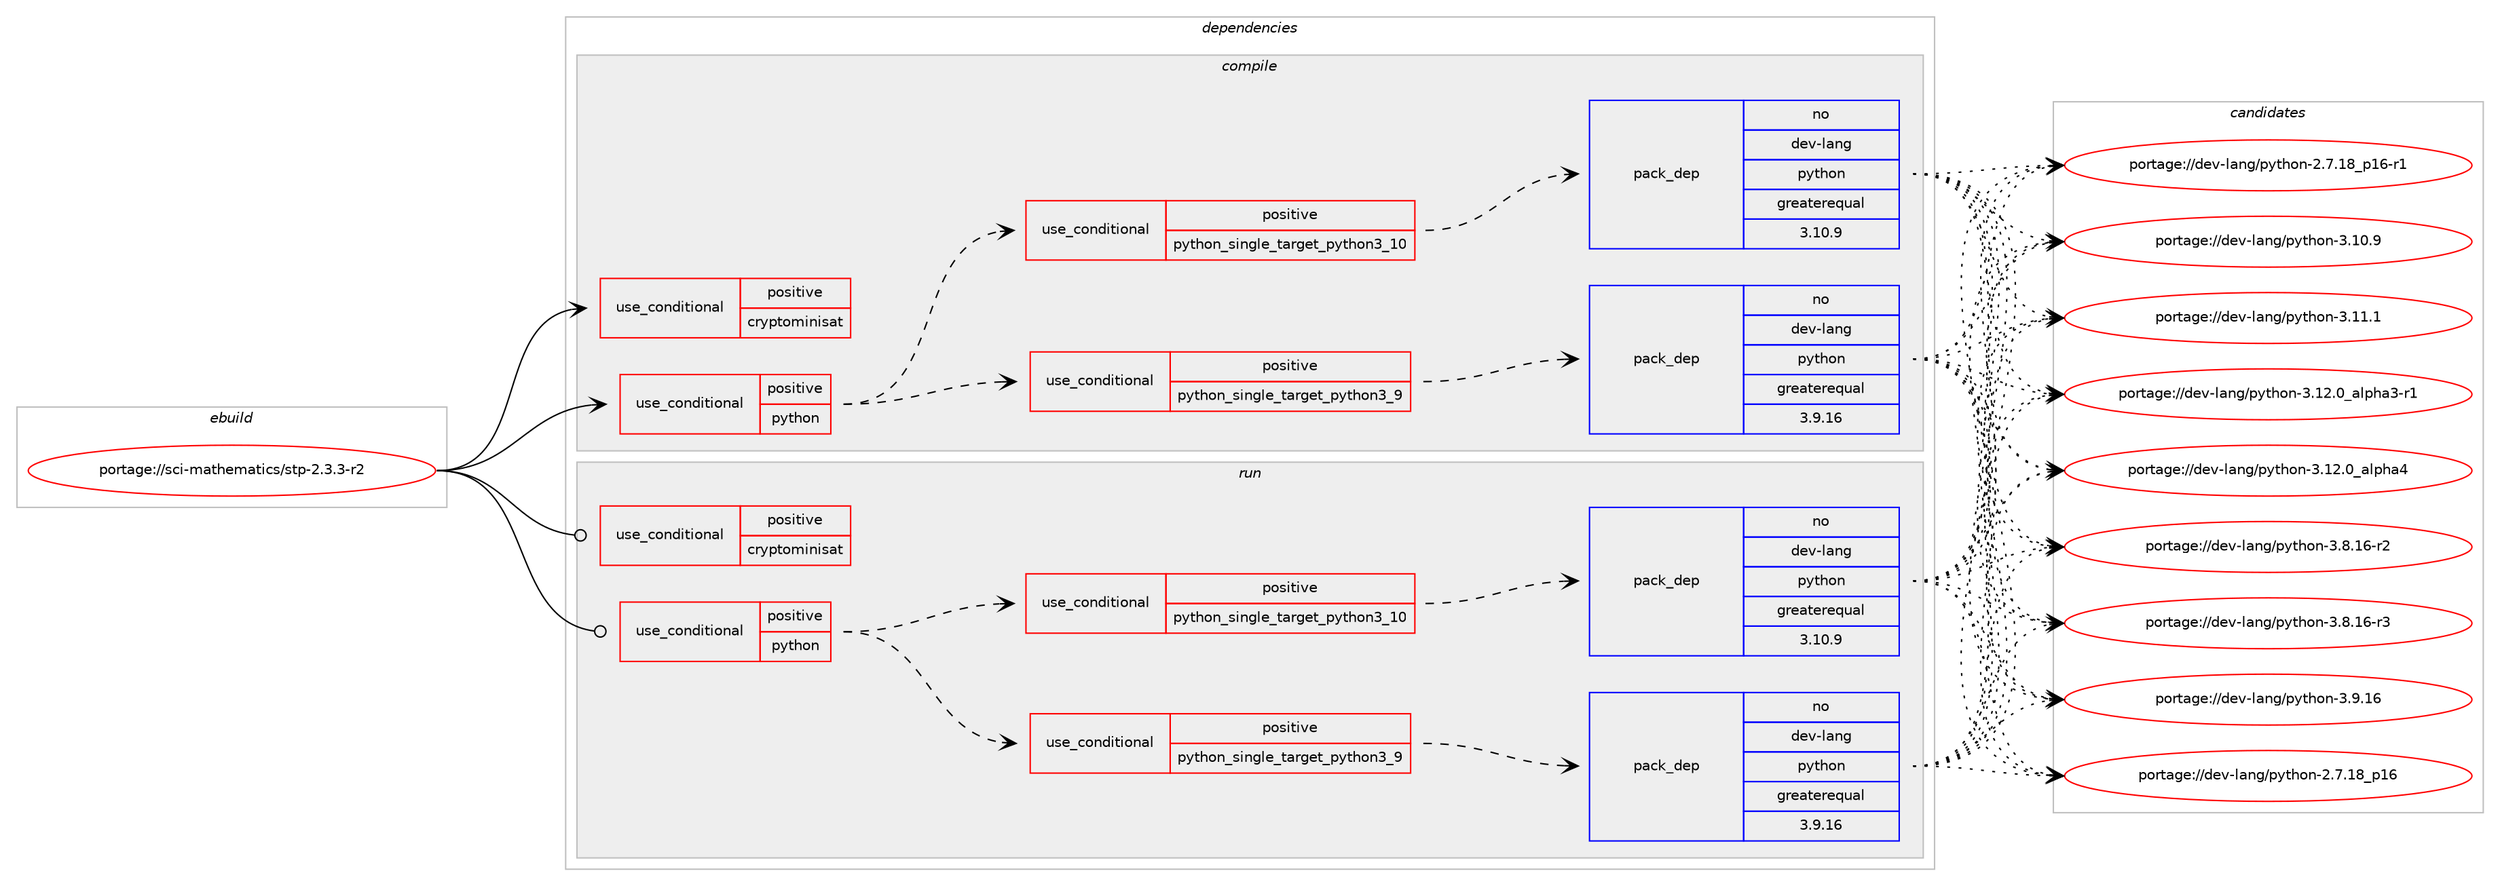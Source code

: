 digraph prolog {

# *************
# Graph options
# *************

newrank=true;
concentrate=true;
compound=true;
graph [rankdir=LR,fontname=Helvetica,fontsize=10,ranksep=1.5];#, ranksep=2.5, nodesep=0.2];
edge  [arrowhead=vee];
node  [fontname=Helvetica,fontsize=10];

# **********
# The ebuild
# **********

subgraph cluster_leftcol {
color=gray;
rank=same;
label=<<i>ebuild</i>>;
id [label="portage://sci-mathematics/stp-2.3.3-r2", color=red, width=4, href="../sci-mathematics/stp-2.3.3-r2.svg"];
}

# ****************
# The dependencies
# ****************

subgraph cluster_midcol {
color=gray;
label=<<i>dependencies</i>>;
subgraph cluster_compile {
fillcolor="#eeeeee";
style=filled;
label=<<i>compile</i>>;
subgraph cond2688 {
dependency4081 [label=<<TABLE BORDER="0" CELLBORDER="1" CELLSPACING="0" CELLPADDING="4"><TR><TD ROWSPAN="3" CELLPADDING="10">use_conditional</TD></TR><TR><TD>positive</TD></TR><TR><TD>cryptominisat</TD></TR></TABLE>>, shape=none, color=red];
# *** BEGIN UNKNOWN DEPENDENCY TYPE (TODO) ***
# dependency4081 -> package_dependency(portage://sci-mathematics/stp-2.3.3-r2,install,no,dev-db,sqlite,none,[,,],[slot(3)],[])
# *** END UNKNOWN DEPENDENCY TYPE (TODO) ***

# *** BEGIN UNKNOWN DEPENDENCY TYPE (TODO) ***
# dependency4081 -> package_dependency(portage://sci-mathematics/stp-2.3.3-r2,install,no,dev-libs,icu,none,[,,],any_same_slot,[])
# *** END UNKNOWN DEPENDENCY TYPE (TODO) ***

# *** BEGIN UNKNOWN DEPENDENCY TYPE (TODO) ***
# dependency4081 -> package_dependency(portage://sci-mathematics/stp-2.3.3-r2,install,no,sci-mathematics,cryptominisat,none,[,,],any_same_slot,[])
# *** END UNKNOWN DEPENDENCY TYPE (TODO) ***

}
id:e -> dependency4081:w [weight=20,style="solid",arrowhead="vee"];
subgraph cond2689 {
dependency4082 [label=<<TABLE BORDER="0" CELLBORDER="1" CELLSPACING="0" CELLPADDING="4"><TR><TD ROWSPAN="3" CELLPADDING="10">use_conditional</TD></TR><TR><TD>positive</TD></TR><TR><TD>python</TD></TR></TABLE>>, shape=none, color=red];
subgraph cond2690 {
dependency4083 [label=<<TABLE BORDER="0" CELLBORDER="1" CELLSPACING="0" CELLPADDING="4"><TR><TD ROWSPAN="3" CELLPADDING="10">use_conditional</TD></TR><TR><TD>positive</TD></TR><TR><TD>python_single_target_python3_9</TD></TR></TABLE>>, shape=none, color=red];
subgraph pack1349 {
dependency4084 [label=<<TABLE BORDER="0" CELLBORDER="1" CELLSPACING="0" CELLPADDING="4" WIDTH="220"><TR><TD ROWSPAN="6" CELLPADDING="30">pack_dep</TD></TR><TR><TD WIDTH="110">no</TD></TR><TR><TD>dev-lang</TD></TR><TR><TD>python</TD></TR><TR><TD>greaterequal</TD></TR><TR><TD>3.9.16</TD></TR></TABLE>>, shape=none, color=blue];
}
dependency4083:e -> dependency4084:w [weight=20,style="dashed",arrowhead="vee"];
}
dependency4082:e -> dependency4083:w [weight=20,style="dashed",arrowhead="vee"];
subgraph cond2691 {
dependency4085 [label=<<TABLE BORDER="0" CELLBORDER="1" CELLSPACING="0" CELLPADDING="4"><TR><TD ROWSPAN="3" CELLPADDING="10">use_conditional</TD></TR><TR><TD>positive</TD></TR><TR><TD>python_single_target_python3_10</TD></TR></TABLE>>, shape=none, color=red];
subgraph pack1350 {
dependency4086 [label=<<TABLE BORDER="0" CELLBORDER="1" CELLSPACING="0" CELLPADDING="4" WIDTH="220"><TR><TD ROWSPAN="6" CELLPADDING="30">pack_dep</TD></TR><TR><TD WIDTH="110">no</TD></TR><TR><TD>dev-lang</TD></TR><TR><TD>python</TD></TR><TR><TD>greaterequal</TD></TR><TR><TD>3.10.9</TD></TR></TABLE>>, shape=none, color=blue];
}
dependency4085:e -> dependency4086:w [weight=20,style="dashed",arrowhead="vee"];
}
dependency4082:e -> dependency4085:w [weight=20,style="dashed",arrowhead="vee"];
}
id:e -> dependency4082:w [weight=20,style="solid",arrowhead="vee"];
# *** BEGIN UNKNOWN DEPENDENCY TYPE (TODO) ***
# id -> package_dependency(portage://sci-mathematics/stp-2.3.3-r2,install,no,dev-libs,boost,none,[,,],any_same_slot,[])
# *** END UNKNOWN DEPENDENCY TYPE (TODO) ***

# *** BEGIN UNKNOWN DEPENDENCY TYPE (TODO) ***
# id -> package_dependency(portage://sci-mathematics/stp-2.3.3-r2,install,no,sci-mathematics,minisat,none,[,,],any_same_slot,[])
# *** END UNKNOWN DEPENDENCY TYPE (TODO) ***

# *** BEGIN UNKNOWN DEPENDENCY TYPE (TODO) ***
# id -> package_dependency(portage://sci-mathematics/stp-2.3.3-r2,install,no,sys-libs,zlib,none,[,,],any_same_slot,[])
# *** END UNKNOWN DEPENDENCY TYPE (TODO) ***

}
subgraph cluster_compileandrun {
fillcolor="#eeeeee";
style=filled;
label=<<i>compile and run</i>>;
}
subgraph cluster_run {
fillcolor="#eeeeee";
style=filled;
label=<<i>run</i>>;
subgraph cond2692 {
dependency4087 [label=<<TABLE BORDER="0" CELLBORDER="1" CELLSPACING="0" CELLPADDING="4"><TR><TD ROWSPAN="3" CELLPADDING="10">use_conditional</TD></TR><TR><TD>positive</TD></TR><TR><TD>cryptominisat</TD></TR></TABLE>>, shape=none, color=red];
# *** BEGIN UNKNOWN DEPENDENCY TYPE (TODO) ***
# dependency4087 -> package_dependency(portage://sci-mathematics/stp-2.3.3-r2,run,no,dev-db,sqlite,none,[,,],[slot(3)],[])
# *** END UNKNOWN DEPENDENCY TYPE (TODO) ***

# *** BEGIN UNKNOWN DEPENDENCY TYPE (TODO) ***
# dependency4087 -> package_dependency(portage://sci-mathematics/stp-2.3.3-r2,run,no,dev-libs,icu,none,[,,],any_same_slot,[])
# *** END UNKNOWN DEPENDENCY TYPE (TODO) ***

# *** BEGIN UNKNOWN DEPENDENCY TYPE (TODO) ***
# dependency4087 -> package_dependency(portage://sci-mathematics/stp-2.3.3-r2,run,no,sci-mathematics,cryptominisat,none,[,,],any_same_slot,[])
# *** END UNKNOWN DEPENDENCY TYPE (TODO) ***

}
id:e -> dependency4087:w [weight=20,style="solid",arrowhead="odot"];
subgraph cond2693 {
dependency4088 [label=<<TABLE BORDER="0" CELLBORDER="1" CELLSPACING="0" CELLPADDING="4"><TR><TD ROWSPAN="3" CELLPADDING="10">use_conditional</TD></TR><TR><TD>positive</TD></TR><TR><TD>python</TD></TR></TABLE>>, shape=none, color=red];
subgraph cond2694 {
dependency4089 [label=<<TABLE BORDER="0" CELLBORDER="1" CELLSPACING="0" CELLPADDING="4"><TR><TD ROWSPAN="3" CELLPADDING="10">use_conditional</TD></TR><TR><TD>positive</TD></TR><TR><TD>python_single_target_python3_9</TD></TR></TABLE>>, shape=none, color=red];
subgraph pack1351 {
dependency4090 [label=<<TABLE BORDER="0" CELLBORDER="1" CELLSPACING="0" CELLPADDING="4" WIDTH="220"><TR><TD ROWSPAN="6" CELLPADDING="30">pack_dep</TD></TR><TR><TD WIDTH="110">no</TD></TR><TR><TD>dev-lang</TD></TR><TR><TD>python</TD></TR><TR><TD>greaterequal</TD></TR><TR><TD>3.9.16</TD></TR></TABLE>>, shape=none, color=blue];
}
dependency4089:e -> dependency4090:w [weight=20,style="dashed",arrowhead="vee"];
}
dependency4088:e -> dependency4089:w [weight=20,style="dashed",arrowhead="vee"];
subgraph cond2695 {
dependency4091 [label=<<TABLE BORDER="0" CELLBORDER="1" CELLSPACING="0" CELLPADDING="4"><TR><TD ROWSPAN="3" CELLPADDING="10">use_conditional</TD></TR><TR><TD>positive</TD></TR><TR><TD>python_single_target_python3_10</TD></TR></TABLE>>, shape=none, color=red];
subgraph pack1352 {
dependency4092 [label=<<TABLE BORDER="0" CELLBORDER="1" CELLSPACING="0" CELLPADDING="4" WIDTH="220"><TR><TD ROWSPAN="6" CELLPADDING="30">pack_dep</TD></TR><TR><TD WIDTH="110">no</TD></TR><TR><TD>dev-lang</TD></TR><TR><TD>python</TD></TR><TR><TD>greaterequal</TD></TR><TR><TD>3.10.9</TD></TR></TABLE>>, shape=none, color=blue];
}
dependency4091:e -> dependency4092:w [weight=20,style="dashed",arrowhead="vee"];
}
dependency4088:e -> dependency4091:w [weight=20,style="dashed",arrowhead="vee"];
}
id:e -> dependency4088:w [weight=20,style="solid",arrowhead="odot"];
# *** BEGIN UNKNOWN DEPENDENCY TYPE (TODO) ***
# id -> package_dependency(portage://sci-mathematics/stp-2.3.3-r2,run,no,dev-libs,boost,none,[,,],any_same_slot,[])
# *** END UNKNOWN DEPENDENCY TYPE (TODO) ***

# *** BEGIN UNKNOWN DEPENDENCY TYPE (TODO) ***
# id -> package_dependency(portage://sci-mathematics/stp-2.3.3-r2,run,no,sci-mathematics,minisat,none,[,,],any_same_slot,[])
# *** END UNKNOWN DEPENDENCY TYPE (TODO) ***

# *** BEGIN UNKNOWN DEPENDENCY TYPE (TODO) ***
# id -> package_dependency(portage://sci-mathematics/stp-2.3.3-r2,run,no,sys-libs,zlib,none,[,,],any_same_slot,[])
# *** END UNKNOWN DEPENDENCY TYPE (TODO) ***

}
}

# **************
# The candidates
# **************

subgraph cluster_choices {
rank=same;
color=gray;
label=<<i>candidates</i>>;

subgraph choice1349 {
color=black;
nodesep=1;
choice10010111845108971101034711212111610411111045504655464956951124954 [label="portage://dev-lang/python-2.7.18_p16", color=red, width=4,href="../dev-lang/python-2.7.18_p16.svg"];
choice100101118451089711010347112121116104111110455046554649569511249544511449 [label="portage://dev-lang/python-2.7.18_p16-r1", color=red, width=4,href="../dev-lang/python-2.7.18_p16-r1.svg"];
choice10010111845108971101034711212111610411111045514649484657 [label="portage://dev-lang/python-3.10.9", color=red, width=4,href="../dev-lang/python-3.10.9.svg"];
choice10010111845108971101034711212111610411111045514649494649 [label="portage://dev-lang/python-3.11.1", color=red, width=4,href="../dev-lang/python-3.11.1.svg"];
choice10010111845108971101034711212111610411111045514649504648959710811210497514511449 [label="portage://dev-lang/python-3.12.0_alpha3-r1", color=red, width=4,href="../dev-lang/python-3.12.0_alpha3-r1.svg"];
choice1001011184510897110103471121211161041111104551464950464895971081121049752 [label="portage://dev-lang/python-3.12.0_alpha4", color=red, width=4,href="../dev-lang/python-3.12.0_alpha4.svg"];
choice100101118451089711010347112121116104111110455146564649544511450 [label="portage://dev-lang/python-3.8.16-r2", color=red, width=4,href="../dev-lang/python-3.8.16-r2.svg"];
choice100101118451089711010347112121116104111110455146564649544511451 [label="portage://dev-lang/python-3.8.16-r3", color=red, width=4,href="../dev-lang/python-3.8.16-r3.svg"];
choice10010111845108971101034711212111610411111045514657464954 [label="portage://dev-lang/python-3.9.16", color=red, width=4,href="../dev-lang/python-3.9.16.svg"];
dependency4084:e -> choice10010111845108971101034711212111610411111045504655464956951124954:w [style=dotted,weight="100"];
dependency4084:e -> choice100101118451089711010347112121116104111110455046554649569511249544511449:w [style=dotted,weight="100"];
dependency4084:e -> choice10010111845108971101034711212111610411111045514649484657:w [style=dotted,weight="100"];
dependency4084:e -> choice10010111845108971101034711212111610411111045514649494649:w [style=dotted,weight="100"];
dependency4084:e -> choice10010111845108971101034711212111610411111045514649504648959710811210497514511449:w [style=dotted,weight="100"];
dependency4084:e -> choice1001011184510897110103471121211161041111104551464950464895971081121049752:w [style=dotted,weight="100"];
dependency4084:e -> choice100101118451089711010347112121116104111110455146564649544511450:w [style=dotted,weight="100"];
dependency4084:e -> choice100101118451089711010347112121116104111110455146564649544511451:w [style=dotted,weight="100"];
dependency4084:e -> choice10010111845108971101034711212111610411111045514657464954:w [style=dotted,weight="100"];
}
subgraph choice1350 {
color=black;
nodesep=1;
choice10010111845108971101034711212111610411111045504655464956951124954 [label="portage://dev-lang/python-2.7.18_p16", color=red, width=4,href="../dev-lang/python-2.7.18_p16.svg"];
choice100101118451089711010347112121116104111110455046554649569511249544511449 [label="portage://dev-lang/python-2.7.18_p16-r1", color=red, width=4,href="../dev-lang/python-2.7.18_p16-r1.svg"];
choice10010111845108971101034711212111610411111045514649484657 [label="portage://dev-lang/python-3.10.9", color=red, width=4,href="../dev-lang/python-3.10.9.svg"];
choice10010111845108971101034711212111610411111045514649494649 [label="portage://dev-lang/python-3.11.1", color=red, width=4,href="../dev-lang/python-3.11.1.svg"];
choice10010111845108971101034711212111610411111045514649504648959710811210497514511449 [label="portage://dev-lang/python-3.12.0_alpha3-r1", color=red, width=4,href="../dev-lang/python-3.12.0_alpha3-r1.svg"];
choice1001011184510897110103471121211161041111104551464950464895971081121049752 [label="portage://dev-lang/python-3.12.0_alpha4", color=red, width=4,href="../dev-lang/python-3.12.0_alpha4.svg"];
choice100101118451089711010347112121116104111110455146564649544511450 [label="portage://dev-lang/python-3.8.16-r2", color=red, width=4,href="../dev-lang/python-3.8.16-r2.svg"];
choice100101118451089711010347112121116104111110455146564649544511451 [label="portage://dev-lang/python-3.8.16-r3", color=red, width=4,href="../dev-lang/python-3.8.16-r3.svg"];
choice10010111845108971101034711212111610411111045514657464954 [label="portage://dev-lang/python-3.9.16", color=red, width=4,href="../dev-lang/python-3.9.16.svg"];
dependency4086:e -> choice10010111845108971101034711212111610411111045504655464956951124954:w [style=dotted,weight="100"];
dependency4086:e -> choice100101118451089711010347112121116104111110455046554649569511249544511449:w [style=dotted,weight="100"];
dependency4086:e -> choice10010111845108971101034711212111610411111045514649484657:w [style=dotted,weight="100"];
dependency4086:e -> choice10010111845108971101034711212111610411111045514649494649:w [style=dotted,weight="100"];
dependency4086:e -> choice10010111845108971101034711212111610411111045514649504648959710811210497514511449:w [style=dotted,weight="100"];
dependency4086:e -> choice1001011184510897110103471121211161041111104551464950464895971081121049752:w [style=dotted,weight="100"];
dependency4086:e -> choice100101118451089711010347112121116104111110455146564649544511450:w [style=dotted,weight="100"];
dependency4086:e -> choice100101118451089711010347112121116104111110455146564649544511451:w [style=dotted,weight="100"];
dependency4086:e -> choice10010111845108971101034711212111610411111045514657464954:w [style=dotted,weight="100"];
}
subgraph choice1351 {
color=black;
nodesep=1;
choice10010111845108971101034711212111610411111045504655464956951124954 [label="portage://dev-lang/python-2.7.18_p16", color=red, width=4,href="../dev-lang/python-2.7.18_p16.svg"];
choice100101118451089711010347112121116104111110455046554649569511249544511449 [label="portage://dev-lang/python-2.7.18_p16-r1", color=red, width=4,href="../dev-lang/python-2.7.18_p16-r1.svg"];
choice10010111845108971101034711212111610411111045514649484657 [label="portage://dev-lang/python-3.10.9", color=red, width=4,href="../dev-lang/python-3.10.9.svg"];
choice10010111845108971101034711212111610411111045514649494649 [label="portage://dev-lang/python-3.11.1", color=red, width=4,href="../dev-lang/python-3.11.1.svg"];
choice10010111845108971101034711212111610411111045514649504648959710811210497514511449 [label="portage://dev-lang/python-3.12.0_alpha3-r1", color=red, width=4,href="../dev-lang/python-3.12.0_alpha3-r1.svg"];
choice1001011184510897110103471121211161041111104551464950464895971081121049752 [label="portage://dev-lang/python-3.12.0_alpha4", color=red, width=4,href="../dev-lang/python-3.12.0_alpha4.svg"];
choice100101118451089711010347112121116104111110455146564649544511450 [label="portage://dev-lang/python-3.8.16-r2", color=red, width=4,href="../dev-lang/python-3.8.16-r2.svg"];
choice100101118451089711010347112121116104111110455146564649544511451 [label="portage://dev-lang/python-3.8.16-r3", color=red, width=4,href="../dev-lang/python-3.8.16-r3.svg"];
choice10010111845108971101034711212111610411111045514657464954 [label="portage://dev-lang/python-3.9.16", color=red, width=4,href="../dev-lang/python-3.9.16.svg"];
dependency4090:e -> choice10010111845108971101034711212111610411111045504655464956951124954:w [style=dotted,weight="100"];
dependency4090:e -> choice100101118451089711010347112121116104111110455046554649569511249544511449:w [style=dotted,weight="100"];
dependency4090:e -> choice10010111845108971101034711212111610411111045514649484657:w [style=dotted,weight="100"];
dependency4090:e -> choice10010111845108971101034711212111610411111045514649494649:w [style=dotted,weight="100"];
dependency4090:e -> choice10010111845108971101034711212111610411111045514649504648959710811210497514511449:w [style=dotted,weight="100"];
dependency4090:e -> choice1001011184510897110103471121211161041111104551464950464895971081121049752:w [style=dotted,weight="100"];
dependency4090:e -> choice100101118451089711010347112121116104111110455146564649544511450:w [style=dotted,weight="100"];
dependency4090:e -> choice100101118451089711010347112121116104111110455146564649544511451:w [style=dotted,weight="100"];
dependency4090:e -> choice10010111845108971101034711212111610411111045514657464954:w [style=dotted,weight="100"];
}
subgraph choice1352 {
color=black;
nodesep=1;
choice10010111845108971101034711212111610411111045504655464956951124954 [label="portage://dev-lang/python-2.7.18_p16", color=red, width=4,href="../dev-lang/python-2.7.18_p16.svg"];
choice100101118451089711010347112121116104111110455046554649569511249544511449 [label="portage://dev-lang/python-2.7.18_p16-r1", color=red, width=4,href="../dev-lang/python-2.7.18_p16-r1.svg"];
choice10010111845108971101034711212111610411111045514649484657 [label="portage://dev-lang/python-3.10.9", color=red, width=4,href="../dev-lang/python-3.10.9.svg"];
choice10010111845108971101034711212111610411111045514649494649 [label="portage://dev-lang/python-3.11.1", color=red, width=4,href="../dev-lang/python-3.11.1.svg"];
choice10010111845108971101034711212111610411111045514649504648959710811210497514511449 [label="portage://dev-lang/python-3.12.0_alpha3-r1", color=red, width=4,href="../dev-lang/python-3.12.0_alpha3-r1.svg"];
choice1001011184510897110103471121211161041111104551464950464895971081121049752 [label="portage://dev-lang/python-3.12.0_alpha4", color=red, width=4,href="../dev-lang/python-3.12.0_alpha4.svg"];
choice100101118451089711010347112121116104111110455146564649544511450 [label="portage://dev-lang/python-3.8.16-r2", color=red, width=4,href="../dev-lang/python-3.8.16-r2.svg"];
choice100101118451089711010347112121116104111110455146564649544511451 [label="portage://dev-lang/python-3.8.16-r3", color=red, width=4,href="../dev-lang/python-3.8.16-r3.svg"];
choice10010111845108971101034711212111610411111045514657464954 [label="portage://dev-lang/python-3.9.16", color=red, width=4,href="../dev-lang/python-3.9.16.svg"];
dependency4092:e -> choice10010111845108971101034711212111610411111045504655464956951124954:w [style=dotted,weight="100"];
dependency4092:e -> choice100101118451089711010347112121116104111110455046554649569511249544511449:w [style=dotted,weight="100"];
dependency4092:e -> choice10010111845108971101034711212111610411111045514649484657:w [style=dotted,weight="100"];
dependency4092:e -> choice10010111845108971101034711212111610411111045514649494649:w [style=dotted,weight="100"];
dependency4092:e -> choice10010111845108971101034711212111610411111045514649504648959710811210497514511449:w [style=dotted,weight="100"];
dependency4092:e -> choice1001011184510897110103471121211161041111104551464950464895971081121049752:w [style=dotted,weight="100"];
dependency4092:e -> choice100101118451089711010347112121116104111110455146564649544511450:w [style=dotted,weight="100"];
dependency4092:e -> choice100101118451089711010347112121116104111110455146564649544511451:w [style=dotted,weight="100"];
dependency4092:e -> choice10010111845108971101034711212111610411111045514657464954:w [style=dotted,weight="100"];
}
}

}
